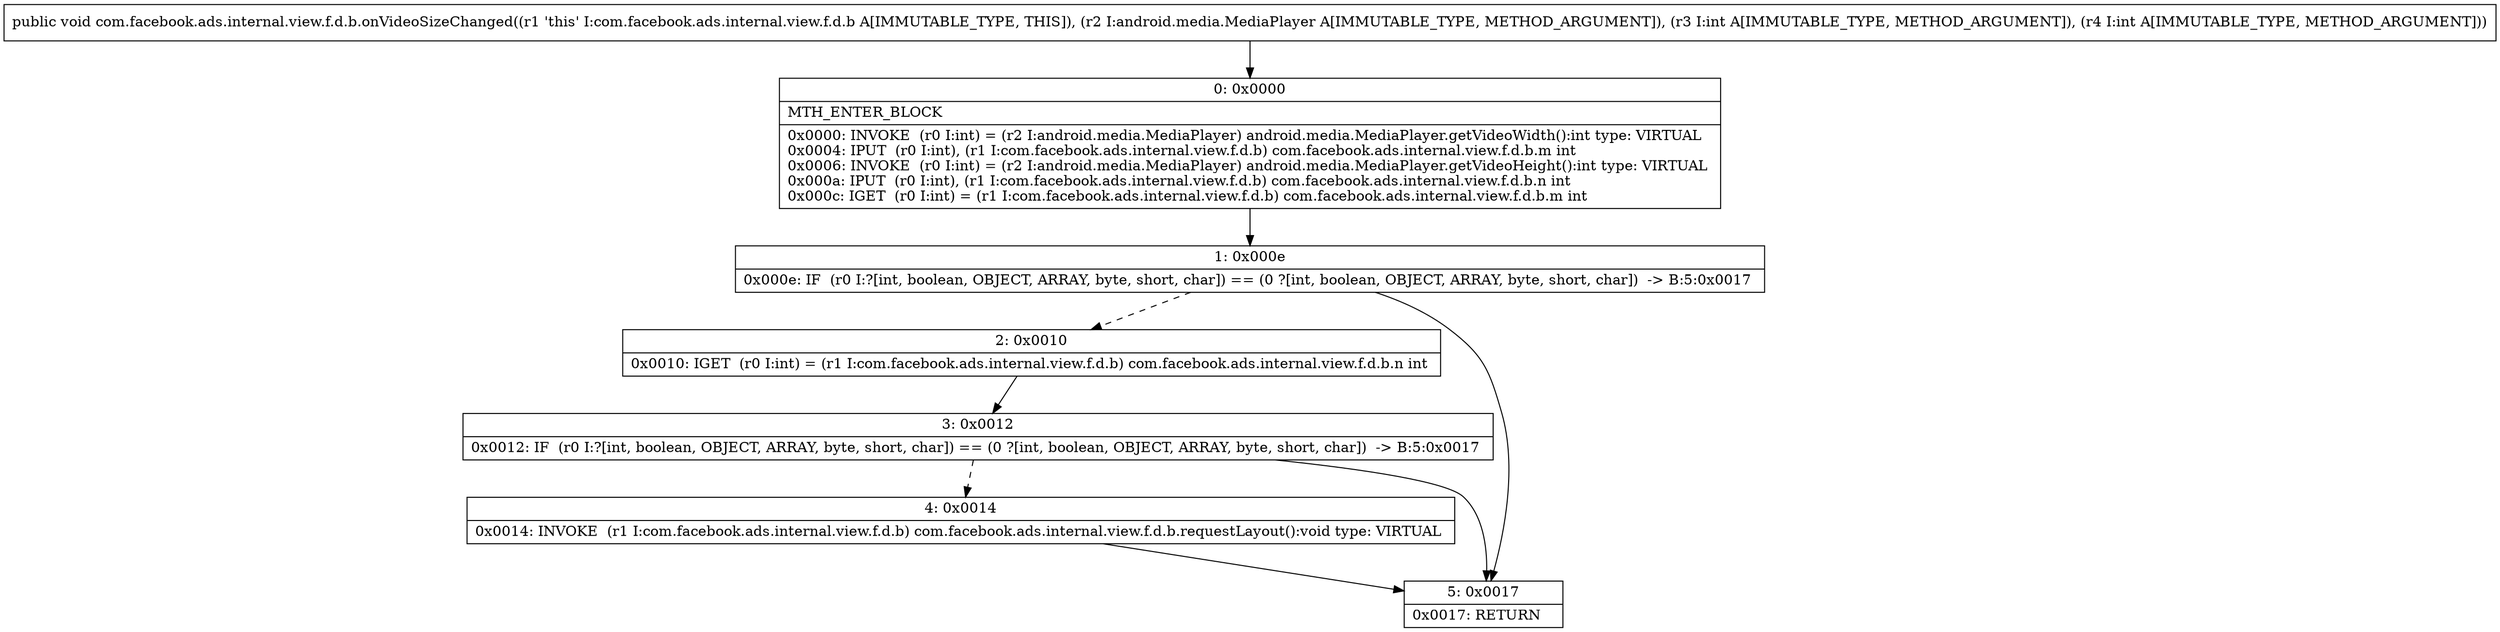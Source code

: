 digraph "CFG forcom.facebook.ads.internal.view.f.d.b.onVideoSizeChanged(Landroid\/media\/MediaPlayer;II)V" {
Node_0 [shape=record,label="{0\:\ 0x0000|MTH_ENTER_BLOCK\l|0x0000: INVOKE  (r0 I:int) = (r2 I:android.media.MediaPlayer) android.media.MediaPlayer.getVideoWidth():int type: VIRTUAL \l0x0004: IPUT  (r0 I:int), (r1 I:com.facebook.ads.internal.view.f.d.b) com.facebook.ads.internal.view.f.d.b.m int \l0x0006: INVOKE  (r0 I:int) = (r2 I:android.media.MediaPlayer) android.media.MediaPlayer.getVideoHeight():int type: VIRTUAL \l0x000a: IPUT  (r0 I:int), (r1 I:com.facebook.ads.internal.view.f.d.b) com.facebook.ads.internal.view.f.d.b.n int \l0x000c: IGET  (r0 I:int) = (r1 I:com.facebook.ads.internal.view.f.d.b) com.facebook.ads.internal.view.f.d.b.m int \l}"];
Node_1 [shape=record,label="{1\:\ 0x000e|0x000e: IF  (r0 I:?[int, boolean, OBJECT, ARRAY, byte, short, char]) == (0 ?[int, boolean, OBJECT, ARRAY, byte, short, char])  \-\> B:5:0x0017 \l}"];
Node_2 [shape=record,label="{2\:\ 0x0010|0x0010: IGET  (r0 I:int) = (r1 I:com.facebook.ads.internal.view.f.d.b) com.facebook.ads.internal.view.f.d.b.n int \l}"];
Node_3 [shape=record,label="{3\:\ 0x0012|0x0012: IF  (r0 I:?[int, boolean, OBJECT, ARRAY, byte, short, char]) == (0 ?[int, boolean, OBJECT, ARRAY, byte, short, char])  \-\> B:5:0x0017 \l}"];
Node_4 [shape=record,label="{4\:\ 0x0014|0x0014: INVOKE  (r1 I:com.facebook.ads.internal.view.f.d.b) com.facebook.ads.internal.view.f.d.b.requestLayout():void type: VIRTUAL \l}"];
Node_5 [shape=record,label="{5\:\ 0x0017|0x0017: RETURN   \l}"];
MethodNode[shape=record,label="{public void com.facebook.ads.internal.view.f.d.b.onVideoSizeChanged((r1 'this' I:com.facebook.ads.internal.view.f.d.b A[IMMUTABLE_TYPE, THIS]), (r2 I:android.media.MediaPlayer A[IMMUTABLE_TYPE, METHOD_ARGUMENT]), (r3 I:int A[IMMUTABLE_TYPE, METHOD_ARGUMENT]), (r4 I:int A[IMMUTABLE_TYPE, METHOD_ARGUMENT])) }"];
MethodNode -> Node_0;
Node_0 -> Node_1;
Node_1 -> Node_2[style=dashed];
Node_1 -> Node_5;
Node_2 -> Node_3;
Node_3 -> Node_4[style=dashed];
Node_3 -> Node_5;
Node_4 -> Node_5;
}

